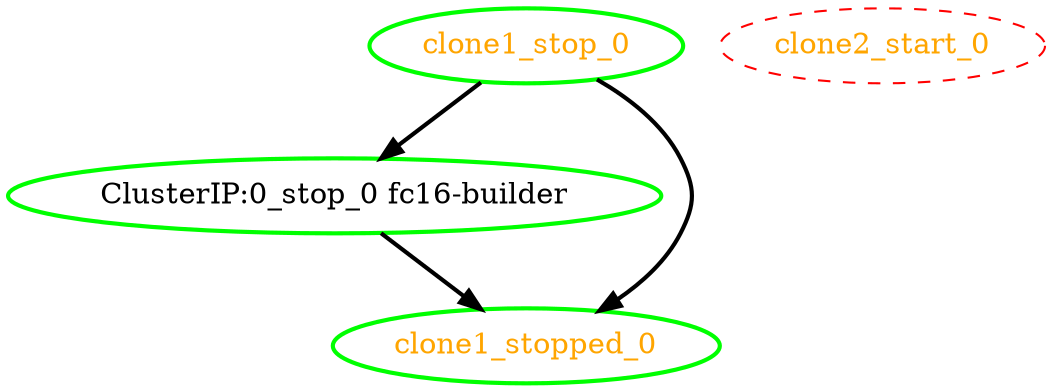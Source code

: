 digraph "g" {
"ClusterIP:0_stop_0 fc16-builder" -> "clone1_stopped_0" [ style = bold]
"ClusterIP:0_stop_0 fc16-builder" [ style=bold color="green" fontcolor="black"]
"clone1_stop_0" -> "ClusterIP:0_stop_0 fc16-builder" [ style = bold]
"clone1_stop_0" -> "clone1_stopped_0" [ style = bold]
"clone1_stop_0" [ style=bold color="green" fontcolor="orange"]
"clone1_stopped_0" [ style=bold color="green" fontcolor="orange"]
"clone2_start_0" [ style=dashed color="red" fontcolor="orange"]
}
